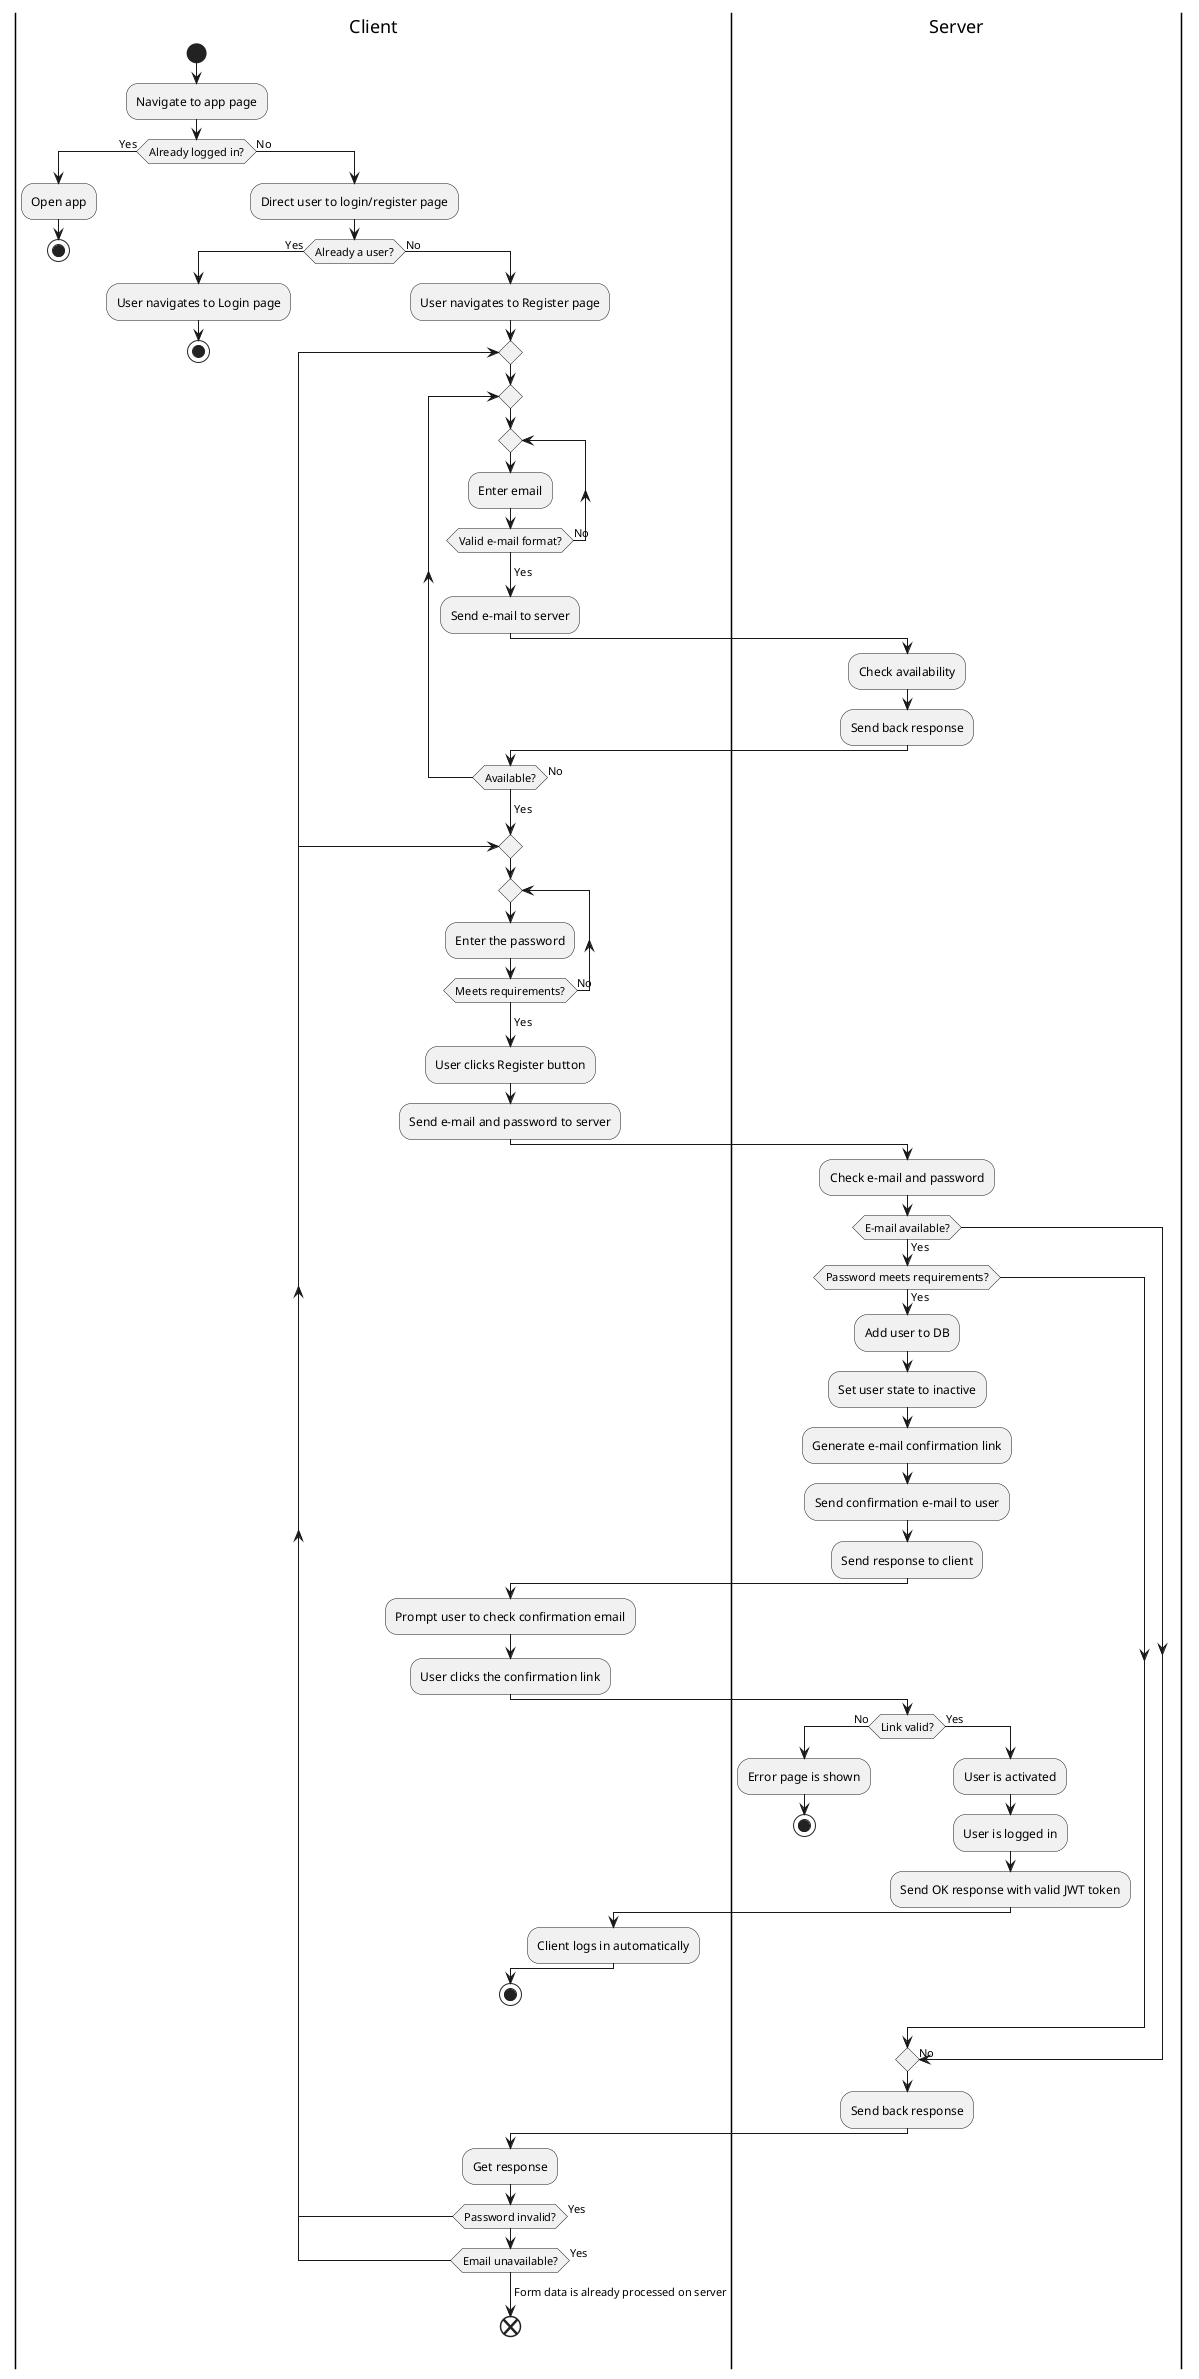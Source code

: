 @startuml Register
|Client|
start
|Client|
:Navigate to app page;
if (Already logged in?) then
    ->Yes;
    :Open app;
    stop
else
    ->No;
    :Direct user to login/register page;
    if (Already a user?) then
    ->Yes;
    :User navigates to Login page;
    stop
    else
        ->No;
        :User navigates to Register page;
        repeat
            repeat
                repeat
                    :Enter email;
                repeat while (Valid e-mail format?) is (No)
                ->Yes;
                :Send e-mail to server;
                |Server|
                :Check availability;
                :Send back response;
                |Client|
            repeat while (Available?) is (No)
            ->Yes;
            repeat
                repeat
                    :Enter the password;
                repeat while (Meets requirements?) is (No)
                ->Yes;
                :User clicks Register button;
                :Send e-mail and password to server;
                |Server|
                :Check e-mail and password;
                if (E-mail available?) then
                    ->Yes;
                    if (Password meets requirements?) then
                        ->Yes;
                        :Add user to DB;
                        :Set user state to inactive;
                        :Generate e-mail confirmation link;
                        :Send confirmation e-mail to user;
                        :Send response to client;
                        |Client|
                        :Prompt user to check confirmation email;
                        :User clicks the confirmation link;
                        |Server|
                        if (Link valid?) then
                            ->No;
                            :Error page is shown;
                            stop
                        else
                            ->Yes;
                            :User is activated;
                            :User is logged in;
                            :Send OK response with valid JWT token;
                            |Client|
                            :Client logs in automatically;
                        endif
                        stop
                    else
                        ->No;
                    endif
                else
                    ->No;
                endif
                |Server|
                :Send back response;
                |Client|
                :Get response;
            repeat while (Password invalid?) is (Yes)
        repeat while (Email unavailable?) is (Yes)
        ->Form data is already processed on server;
        end
    endif
endif
@enduml